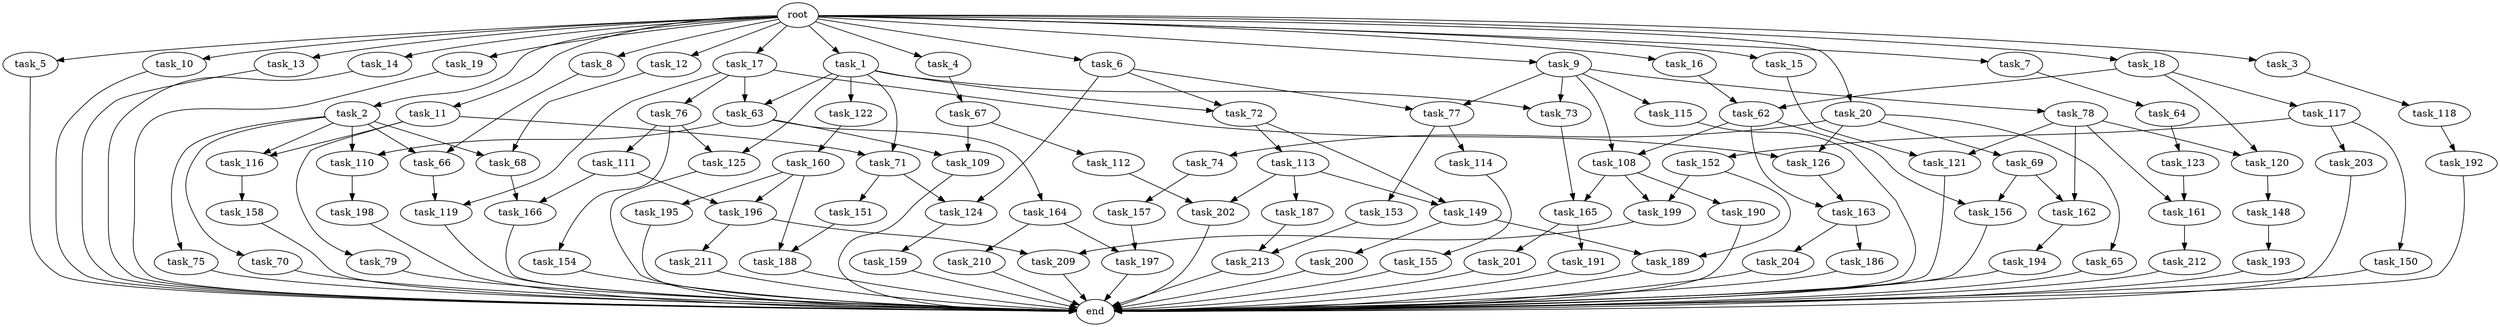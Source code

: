 digraph G {
  root [size="0.000000"];
  task_1 [size="102.400000"];
  task_2 [size="102.400000"];
  task_3 [size="102.400000"];
  task_4 [size="102.400000"];
  task_5 [size="102.400000"];
  task_6 [size="102.400000"];
  task_7 [size="102.400000"];
  task_8 [size="102.400000"];
  task_9 [size="102.400000"];
  task_10 [size="102.400000"];
  task_11 [size="102.400000"];
  task_12 [size="102.400000"];
  task_13 [size="102.400000"];
  task_14 [size="102.400000"];
  task_15 [size="102.400000"];
  task_16 [size="102.400000"];
  task_17 [size="102.400000"];
  task_18 [size="102.400000"];
  task_19 [size="102.400000"];
  task_20 [size="102.400000"];
  task_62 [size="83322365542.400009"];
  task_63 [size="73014444032.000000"];
  task_64 [size="42090679500.800003"];
  task_65 [size="30923764531.200001"];
  task_66 [size="27487790694.400002"];
  task_67 [size="42090679500.800003"];
  task_68 [size="21474836480.000000"];
  task_69 [size="30923764531.200001"];
  task_70 [size="13743895347.200001"];
  task_71 [size="34359738368.000000"];
  task_72 [size="34359738368.000000"];
  task_73 [size="52398601011.200005"];
  task_74 [size="30923764531.200001"];
  task_75 [size="13743895347.200001"];
  task_76 [size="42090679500.800003"];
  task_77 [size="24910810316.800003"];
  task_78 [size="21474836480.000000"];
  task_79 [size="3435973836.800000"];
  task_108 [size="63565515980.800003"];
  task_109 [size="155477816115.200012"];
  task_110 [size="99643241267.200012"];
  task_111 [size="30923764531.200001"];
  task_112 [size="69578470195.199997"];
  task_113 [size="30923764531.200001"];
  task_114 [size="69578470195.199997"];
  task_115 [size="21474836480.000000"];
  task_116 [size="17179869184.000000"];
  task_117 [size="13743895347.200001"];
  task_118 [size="42090679500.800003"];
  task_119 [size="111669149696.000000"];
  task_120 [size="55834574848.000000"];
  task_121 [size="84181359001.600006"];
  task_122 [size="30923764531.200001"];
  task_123 [size="54975581388.800003"];
  task_124 [size="24910810316.800003"];
  task_125 [size="61847529062.400002"];
  task_126 [size="73014444032.000000"];
  task_148 [size="3435973836.800000"];
  task_149 [size="61847529062.400002"];
  task_150 [size="69578470195.199997"];
  task_151 [size="21474836480.000000"];
  task_152 [size="69578470195.199997"];
  task_153 [size="69578470195.199997"];
  task_154 [size="30923764531.200001"];
  task_155 [size="21474836480.000000"];
  task_156 [size="73014444032.000000"];
  task_157 [size="13743895347.200001"];
  task_158 [size="69578470195.199997"];
  task_159 [size="7730941132.800000"];
  task_160 [size="13743895347.200001"];
  task_161 [size="45526653337.600006"];
  task_162 [size="73014444032.000000"];
  task_163 [size="63565515980.800003"];
  task_164 [size="85899345920.000000"];
  task_165 [size="45526653337.600006"];
  task_166 [size="17179869184.000000"];
  task_186 [size="69578470195.199997"];
  task_187 [size="30923764531.200001"];
  task_188 [size="58411555225.600006"];
  task_189 [size="17179869184.000000"];
  task_190 [size="3435973836.800000"];
  task_191 [size="69578470195.199997"];
  task_192 [size="54975581388.800003"];
  task_193 [size="54975581388.800003"];
  task_194 [size="85899345920.000000"];
  task_195 [size="3435973836.800000"];
  task_196 [size="17179869184.000000"];
  task_197 [size="99643241267.200012"];
  task_198 [size="3435973836.800000"];
  task_199 [size="17179869184.000000"];
  task_200 [size="3435973836.800000"];
  task_201 [size="69578470195.199997"];
  task_202 [size="38654705664.000000"];
  task_203 [size="69578470195.199997"];
  task_204 [size="69578470195.199997"];
  task_209 [size="84181359001.600006"];
  task_210 [size="85899345920.000000"];
  task_211 [size="42090679500.800003"];
  task_212 [size="42090679500.800003"];
  task_213 [size="139156940390.399994"];
  end [size="0.000000"];

  root -> task_1 [size="1.000000"];
  root -> task_2 [size="1.000000"];
  root -> task_3 [size="1.000000"];
  root -> task_4 [size="1.000000"];
  root -> task_5 [size="1.000000"];
  root -> task_6 [size="1.000000"];
  root -> task_7 [size="1.000000"];
  root -> task_8 [size="1.000000"];
  root -> task_9 [size="1.000000"];
  root -> task_10 [size="1.000000"];
  root -> task_11 [size="1.000000"];
  root -> task_12 [size="1.000000"];
  root -> task_13 [size="1.000000"];
  root -> task_14 [size="1.000000"];
  root -> task_15 [size="1.000000"];
  root -> task_16 [size="1.000000"];
  root -> task_17 [size="1.000000"];
  root -> task_18 [size="1.000000"];
  root -> task_19 [size="1.000000"];
  root -> task_20 [size="1.000000"];
  task_1 -> task_63 [size="301989888.000000"];
  task_1 -> task_71 [size="301989888.000000"];
  task_1 -> task_72 [size="301989888.000000"];
  task_1 -> task_73 [size="301989888.000000"];
  task_1 -> task_122 [size="301989888.000000"];
  task_1 -> task_125 [size="301989888.000000"];
  task_2 -> task_66 [size="134217728.000000"];
  task_2 -> task_68 [size="134217728.000000"];
  task_2 -> task_70 [size="134217728.000000"];
  task_2 -> task_75 [size="134217728.000000"];
  task_2 -> task_110 [size="134217728.000000"];
  task_2 -> task_116 [size="134217728.000000"];
  task_3 -> task_118 [size="411041792.000000"];
  task_4 -> task_67 [size="411041792.000000"];
  task_5 -> end [size="1.000000"];
  task_6 -> task_72 [size="33554432.000000"];
  task_6 -> task_77 [size="33554432.000000"];
  task_6 -> task_124 [size="33554432.000000"];
  task_7 -> task_64 [size="411041792.000000"];
  task_8 -> task_66 [size="134217728.000000"];
  task_9 -> task_73 [size="209715200.000000"];
  task_9 -> task_77 [size="209715200.000000"];
  task_9 -> task_78 [size="209715200.000000"];
  task_9 -> task_108 [size="209715200.000000"];
  task_9 -> task_115 [size="209715200.000000"];
  task_10 -> end [size="1.000000"];
  task_11 -> task_71 [size="33554432.000000"];
  task_11 -> task_79 [size="33554432.000000"];
  task_11 -> task_116 [size="33554432.000000"];
  task_12 -> task_68 [size="75497472.000000"];
  task_13 -> end [size="1.000000"];
  task_14 -> end [size="1.000000"];
  task_15 -> task_121 [size="411041792.000000"];
  task_16 -> task_62 [size="679477248.000000"];
  task_17 -> task_63 [size="411041792.000000"];
  task_17 -> task_76 [size="411041792.000000"];
  task_17 -> task_119 [size="411041792.000000"];
  task_17 -> task_126 [size="411041792.000000"];
  task_18 -> task_62 [size="134217728.000000"];
  task_18 -> task_117 [size="134217728.000000"];
  task_18 -> task_120 [size="134217728.000000"];
  task_19 -> end [size="1.000000"];
  task_20 -> task_65 [size="301989888.000000"];
  task_20 -> task_69 [size="301989888.000000"];
  task_20 -> task_74 [size="301989888.000000"];
  task_20 -> task_126 [size="301989888.000000"];
  task_62 -> task_108 [size="411041792.000000"];
  task_62 -> task_156 [size="411041792.000000"];
  task_62 -> task_163 [size="411041792.000000"];
  task_63 -> task_109 [size="838860800.000000"];
  task_63 -> task_110 [size="838860800.000000"];
  task_63 -> task_164 [size="838860800.000000"];
  task_64 -> task_123 [size="536870912.000000"];
  task_65 -> end [size="1.000000"];
  task_66 -> task_119 [size="679477248.000000"];
  task_67 -> task_109 [size="679477248.000000"];
  task_67 -> task_112 [size="679477248.000000"];
  task_68 -> task_166 [size="33554432.000000"];
  task_69 -> task_156 [size="301989888.000000"];
  task_69 -> task_162 [size="301989888.000000"];
  task_70 -> end [size="1.000000"];
  task_71 -> task_124 [size="209715200.000000"];
  task_71 -> task_151 [size="209715200.000000"];
  task_72 -> task_113 [size="301989888.000000"];
  task_72 -> task_149 [size="301989888.000000"];
  task_73 -> task_165 [size="411041792.000000"];
  task_74 -> task_157 [size="134217728.000000"];
  task_75 -> end [size="1.000000"];
  task_76 -> task_111 [size="301989888.000000"];
  task_76 -> task_125 [size="301989888.000000"];
  task_76 -> task_154 [size="301989888.000000"];
  task_77 -> task_114 [size="679477248.000000"];
  task_77 -> task_153 [size="679477248.000000"];
  task_78 -> task_120 [size="411041792.000000"];
  task_78 -> task_121 [size="411041792.000000"];
  task_78 -> task_161 [size="411041792.000000"];
  task_78 -> task_162 [size="411041792.000000"];
  task_79 -> end [size="1.000000"];
  task_108 -> task_165 [size="33554432.000000"];
  task_108 -> task_190 [size="33554432.000000"];
  task_108 -> task_199 [size="33554432.000000"];
  task_109 -> end [size="1.000000"];
  task_110 -> task_198 [size="33554432.000000"];
  task_111 -> task_166 [size="134217728.000000"];
  task_111 -> task_196 [size="134217728.000000"];
  task_112 -> task_202 [size="75497472.000000"];
  task_113 -> task_149 [size="301989888.000000"];
  task_113 -> task_187 [size="301989888.000000"];
  task_113 -> task_202 [size="301989888.000000"];
  task_114 -> task_155 [size="209715200.000000"];
  task_115 -> end [size="1.000000"];
  task_116 -> task_158 [size="679477248.000000"];
  task_117 -> task_150 [size="679477248.000000"];
  task_117 -> task_152 [size="679477248.000000"];
  task_117 -> task_203 [size="679477248.000000"];
  task_118 -> task_192 [size="536870912.000000"];
  task_119 -> end [size="1.000000"];
  task_120 -> task_148 [size="33554432.000000"];
  task_121 -> end [size="1.000000"];
  task_122 -> task_160 [size="134217728.000000"];
  task_123 -> task_161 [size="33554432.000000"];
  task_124 -> task_159 [size="75497472.000000"];
  task_125 -> end [size="1.000000"];
  task_126 -> task_163 [size="209715200.000000"];
  task_148 -> task_193 [size="536870912.000000"];
  task_149 -> task_189 [size="33554432.000000"];
  task_149 -> task_200 [size="33554432.000000"];
  task_150 -> end [size="1.000000"];
  task_151 -> task_188 [size="536870912.000000"];
  task_152 -> task_189 [size="134217728.000000"];
  task_152 -> task_199 [size="134217728.000000"];
  task_153 -> task_213 [size="679477248.000000"];
  task_154 -> end [size="1.000000"];
  task_155 -> end [size="1.000000"];
  task_156 -> end [size="1.000000"];
  task_157 -> task_197 [size="134217728.000000"];
  task_158 -> end [size="1.000000"];
  task_159 -> end [size="1.000000"];
  task_160 -> task_188 [size="33554432.000000"];
  task_160 -> task_195 [size="33554432.000000"];
  task_160 -> task_196 [size="33554432.000000"];
  task_161 -> task_212 [size="411041792.000000"];
  task_162 -> task_194 [size="838860800.000000"];
  task_163 -> task_186 [size="679477248.000000"];
  task_163 -> task_204 [size="679477248.000000"];
  task_164 -> task_197 [size="838860800.000000"];
  task_164 -> task_210 [size="838860800.000000"];
  task_165 -> task_191 [size="679477248.000000"];
  task_165 -> task_201 [size="679477248.000000"];
  task_166 -> end [size="1.000000"];
  task_186 -> end [size="1.000000"];
  task_187 -> task_213 [size="679477248.000000"];
  task_188 -> end [size="1.000000"];
  task_189 -> end [size="1.000000"];
  task_190 -> end [size="1.000000"];
  task_191 -> end [size="1.000000"];
  task_192 -> end [size="1.000000"];
  task_193 -> end [size="1.000000"];
  task_194 -> end [size="1.000000"];
  task_195 -> end [size="1.000000"];
  task_196 -> task_209 [size="411041792.000000"];
  task_196 -> task_211 [size="411041792.000000"];
  task_197 -> end [size="1.000000"];
  task_198 -> end [size="1.000000"];
  task_199 -> task_209 [size="411041792.000000"];
  task_200 -> end [size="1.000000"];
  task_201 -> end [size="1.000000"];
  task_202 -> end [size="1.000000"];
  task_203 -> end [size="1.000000"];
  task_204 -> end [size="1.000000"];
  task_209 -> end [size="1.000000"];
  task_210 -> end [size="1.000000"];
  task_211 -> end [size="1.000000"];
  task_212 -> end [size="1.000000"];
  task_213 -> end [size="1.000000"];
}
